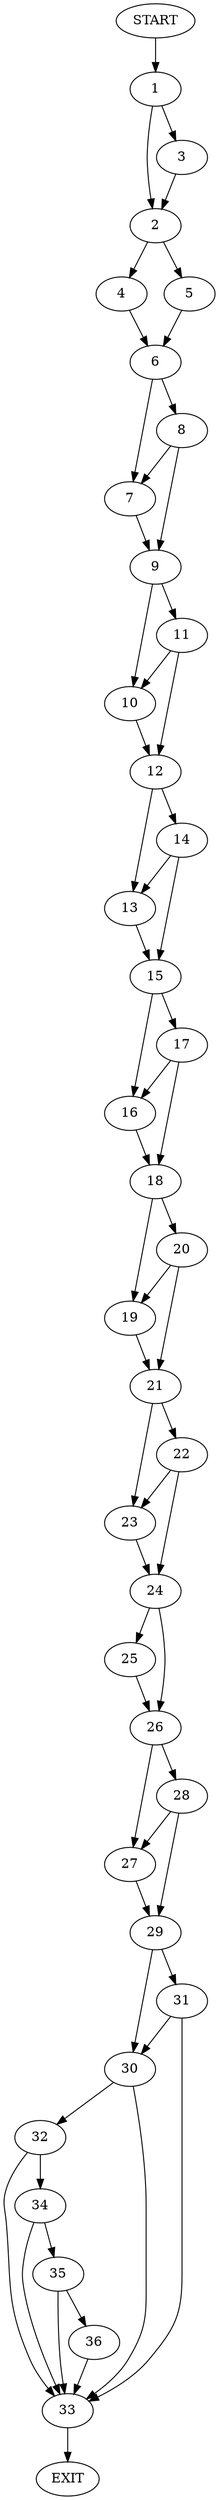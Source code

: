 digraph {
0 [label="START"]
37 [label="EXIT"]
0 -> 1
1 -> 2
1 -> 3
2 -> 4
2 -> 5
3 -> 2
4 -> 6
5 -> 6
6 -> 7
6 -> 8
7 -> 9
8 -> 9
8 -> 7
9 -> 10
9 -> 11
10 -> 12
11 -> 10
11 -> 12
12 -> 13
12 -> 14
14 -> 13
14 -> 15
13 -> 15
15 -> 16
15 -> 17
17 -> 16
17 -> 18
16 -> 18
18 -> 19
18 -> 20
20 -> 19
20 -> 21
19 -> 21
21 -> 22
21 -> 23
22 -> 24
22 -> 23
23 -> 24
24 -> 25
24 -> 26
25 -> 26
26 -> 27
26 -> 28
27 -> 29
28 -> 27
28 -> 29
29 -> 30
29 -> 31
30 -> 32
30 -> 33
31 -> 30
31 -> 33
33 -> 37
32 -> 33
32 -> 34
34 -> 35
34 -> 33
35 -> 33
35 -> 36
36 -> 33
}

